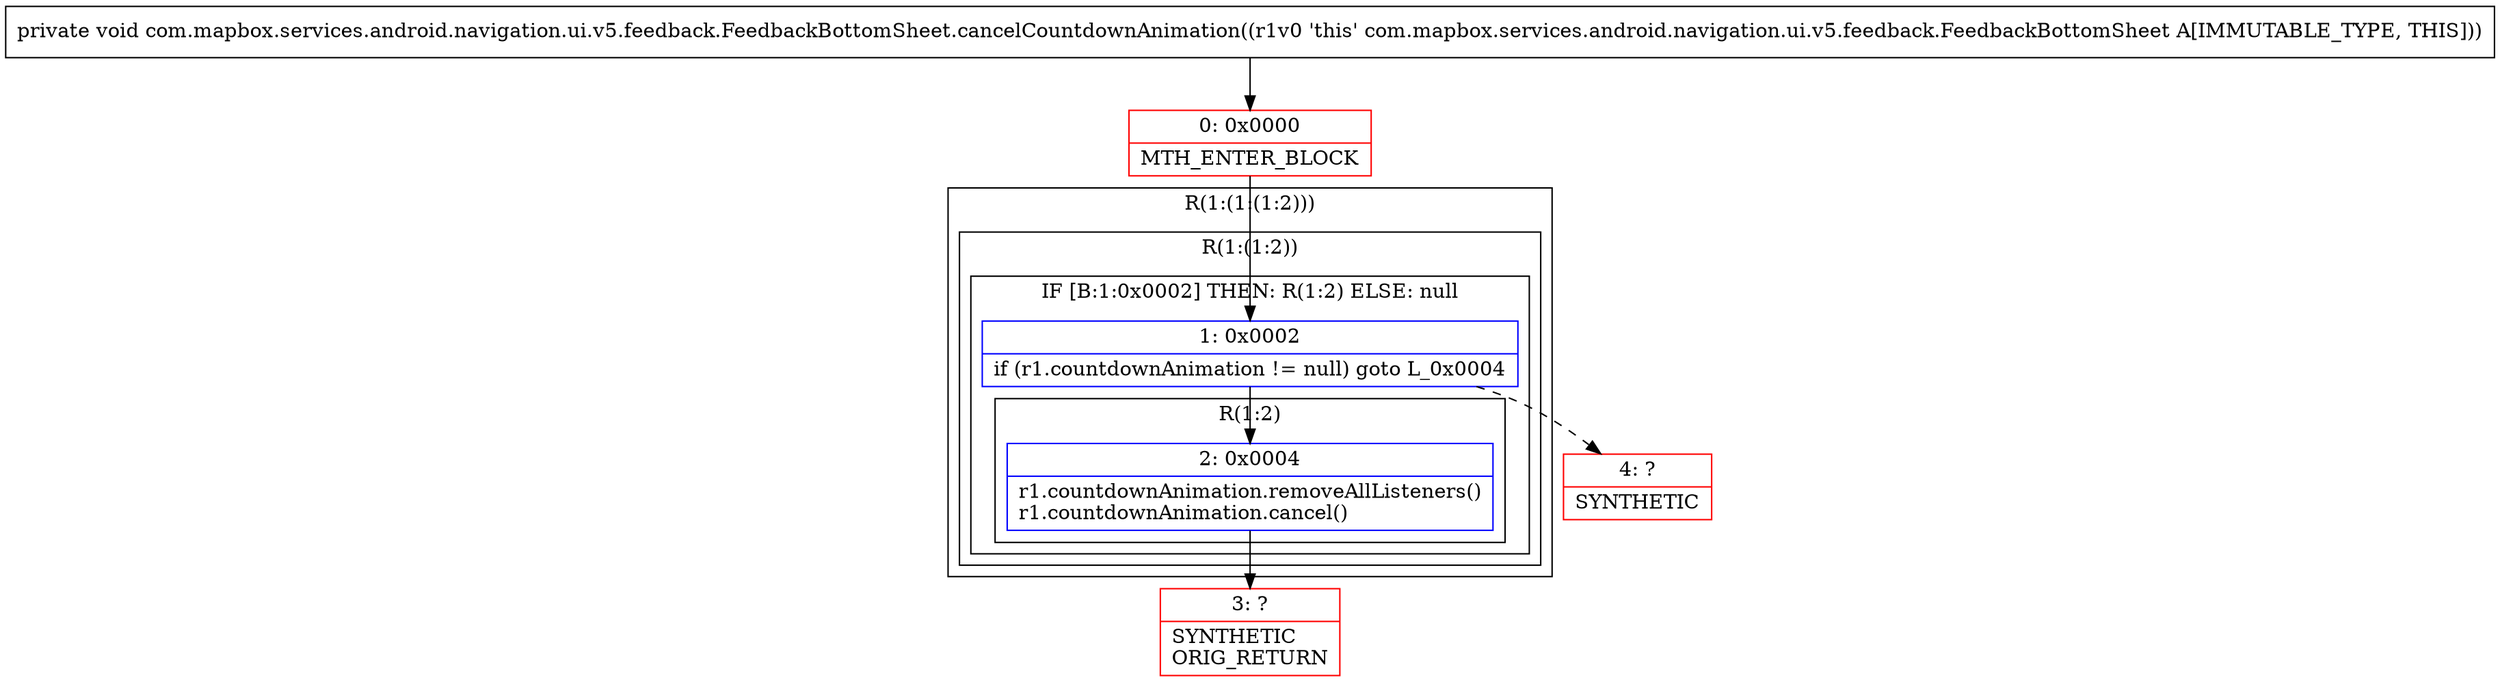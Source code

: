 digraph "CFG forcom.mapbox.services.android.navigation.ui.v5.feedback.FeedbackBottomSheet.cancelCountdownAnimation()V" {
subgraph cluster_Region_1417287667 {
label = "R(1:(1:(1:2)))";
node [shape=record,color=blue];
subgraph cluster_Region_74254239 {
label = "R(1:(1:2))";
node [shape=record,color=blue];
subgraph cluster_IfRegion_518685661 {
label = "IF [B:1:0x0002] THEN: R(1:2) ELSE: null";
node [shape=record,color=blue];
Node_1 [shape=record,label="{1\:\ 0x0002|if (r1.countdownAnimation != null) goto L_0x0004\l}"];
subgraph cluster_Region_1506305981 {
label = "R(1:2)";
node [shape=record,color=blue];
Node_2 [shape=record,label="{2\:\ 0x0004|r1.countdownAnimation.removeAllListeners()\lr1.countdownAnimation.cancel()\l}"];
}
}
}
}
Node_0 [shape=record,color=red,label="{0\:\ 0x0000|MTH_ENTER_BLOCK\l}"];
Node_3 [shape=record,color=red,label="{3\:\ ?|SYNTHETIC\lORIG_RETURN\l}"];
Node_4 [shape=record,color=red,label="{4\:\ ?|SYNTHETIC\l}"];
MethodNode[shape=record,label="{private void com.mapbox.services.android.navigation.ui.v5.feedback.FeedbackBottomSheet.cancelCountdownAnimation((r1v0 'this' com.mapbox.services.android.navigation.ui.v5.feedback.FeedbackBottomSheet A[IMMUTABLE_TYPE, THIS])) }"];
MethodNode -> Node_0;
Node_1 -> Node_2;
Node_1 -> Node_4[style=dashed];
Node_2 -> Node_3;
Node_0 -> Node_1;
}


